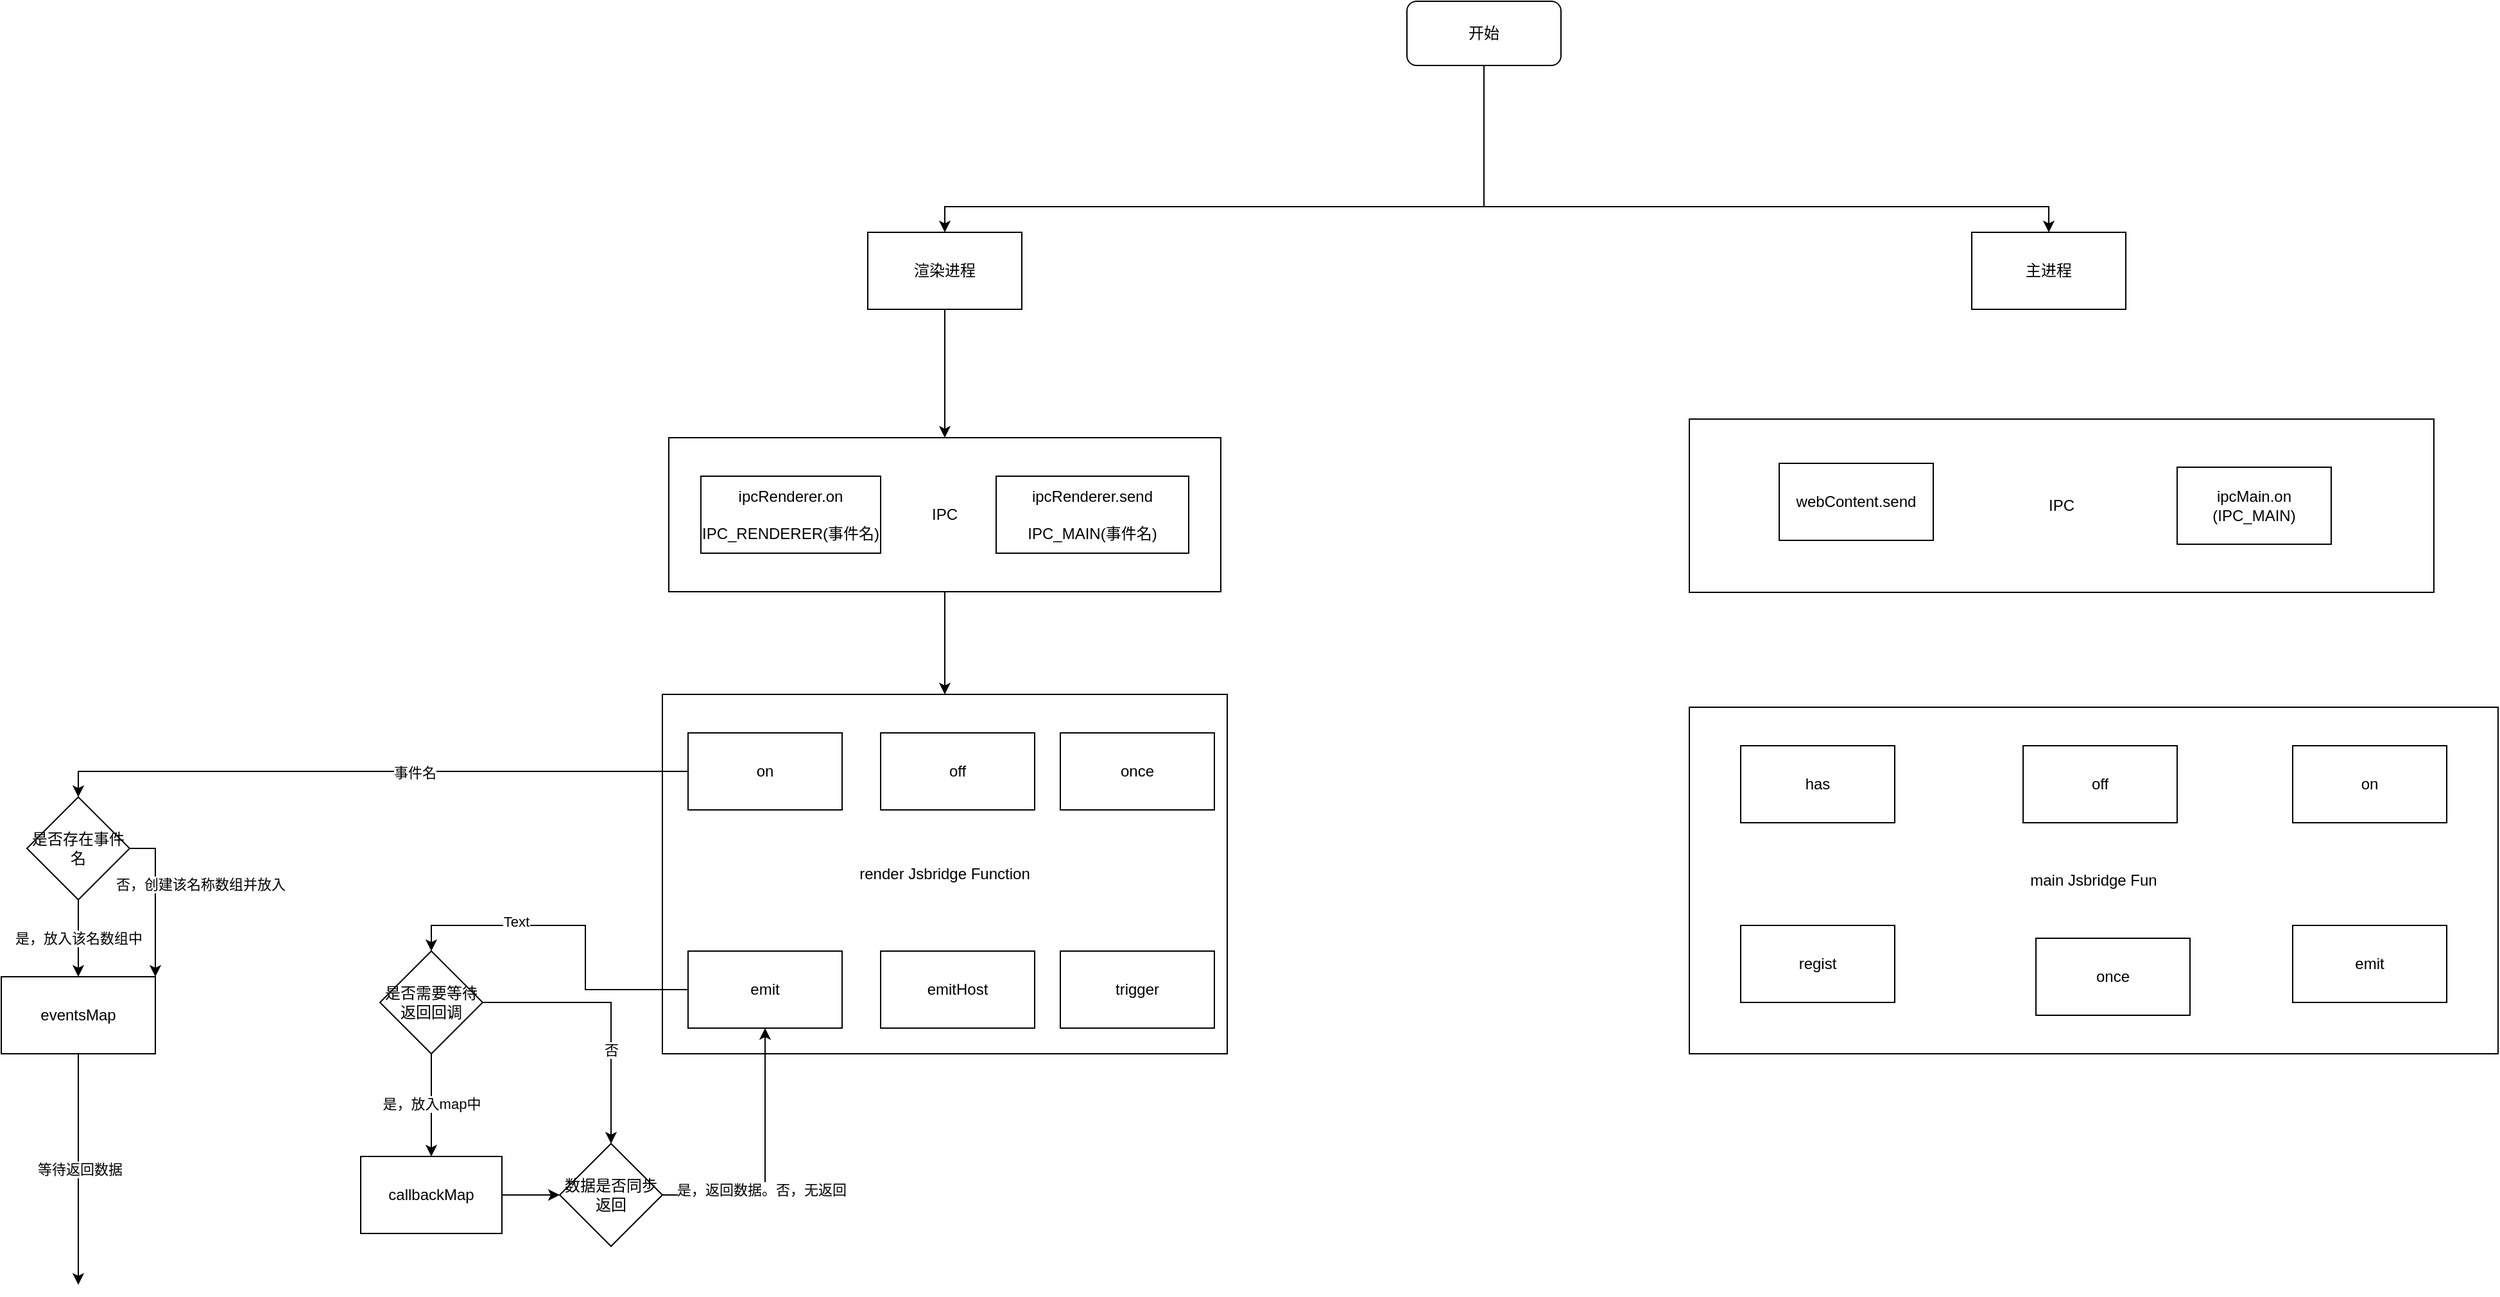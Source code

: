 <mxfile version="14.7.6" type="github">
  <diagram id="C5RBs43oDa-KdzZeNtuy" name="Page-1">
    <mxGraphModel dx="1426" dy="688" grid="1" gridSize="10" guides="1" tooltips="1" connect="1" arrows="1" fold="1" page="1" pageScale="1" pageWidth="3300" pageHeight="4681" math="0" shadow="0">
      <root>
        <mxCell id="WIyWlLk6GJQsqaUBKTNV-0" />
        <mxCell id="WIyWlLk6GJQsqaUBKTNV-1" parent="WIyWlLk6GJQsqaUBKTNV-0" />
        <mxCell id="ucTF686ake_OsxjGIKMh-3" style="edgeStyle=orthogonalEdgeStyle;rounded=0;orthogonalLoop=1;jettySize=auto;html=1;" parent="WIyWlLk6GJQsqaUBKTNV-1" source="WIyWlLk6GJQsqaUBKTNV-3" target="ucTF686ake_OsxjGIKMh-1" edge="1">
          <mxGeometry relative="1" as="geometry">
            <Array as="points">
              <mxPoint x="1520" y="440" />
              <mxPoint x="1100" y="440" />
            </Array>
          </mxGeometry>
        </mxCell>
        <mxCell id="ucTF686ake_OsxjGIKMh-4" style="edgeStyle=orthogonalEdgeStyle;rounded=0;orthogonalLoop=1;jettySize=auto;html=1;entryX=0.5;entryY=0;entryDx=0;entryDy=0;" parent="WIyWlLk6GJQsqaUBKTNV-1" source="WIyWlLk6GJQsqaUBKTNV-3" target="ucTF686ake_OsxjGIKMh-2" edge="1">
          <mxGeometry relative="1" as="geometry">
            <Array as="points">
              <mxPoint x="1520" y="440" />
              <mxPoint x="1960" y="440" />
            </Array>
          </mxGeometry>
        </mxCell>
        <mxCell id="WIyWlLk6GJQsqaUBKTNV-3" value="开始" style="rounded=1;whiteSpace=wrap;html=1;fontSize=12;glass=0;strokeWidth=1;shadow=0;" parent="WIyWlLk6GJQsqaUBKTNV-1" vertex="1">
          <mxGeometry x="1460" y="280" width="120" height="50" as="geometry" />
        </mxCell>
        <mxCell id="ucTF686ake_OsxjGIKMh-32" style="edgeStyle=orthogonalEdgeStyle;rounded=0;orthogonalLoop=1;jettySize=auto;html=1;entryX=0.5;entryY=0;entryDx=0;entryDy=0;" parent="WIyWlLk6GJQsqaUBKTNV-1" source="ucTF686ake_OsxjGIKMh-1" target="ucTF686ake_OsxjGIKMh-28" edge="1">
          <mxGeometry relative="1" as="geometry" />
        </mxCell>
        <mxCell id="ucTF686ake_OsxjGIKMh-1" value="渲染进程" style="rounded=0;whiteSpace=wrap;html=1;" parent="WIyWlLk6GJQsqaUBKTNV-1" vertex="1">
          <mxGeometry x="1040" y="460" width="120" height="60" as="geometry" />
        </mxCell>
        <mxCell id="ucTF686ake_OsxjGIKMh-2" value="主进程" style="rounded=0;whiteSpace=wrap;html=1;" parent="WIyWlLk6GJQsqaUBKTNV-1" vertex="1">
          <mxGeometry x="1900" y="460" width="120" height="60" as="geometry" />
        </mxCell>
        <mxCell id="ucTF686ake_OsxjGIKMh-5" value="render Jsbridge Function" style="rounded=0;whiteSpace=wrap;html=1;" parent="WIyWlLk6GJQsqaUBKTNV-1" vertex="1">
          <mxGeometry x="880" y="820" width="440" height="280" as="geometry" />
        </mxCell>
        <mxCell id="7fWlRQTzWlkjRt9-waxi-5" style="edgeStyle=orthogonalEdgeStyle;rounded=0;orthogonalLoop=1;jettySize=auto;html=1;entryX=0.5;entryY=0;entryDx=0;entryDy=0;" edge="1" parent="WIyWlLk6GJQsqaUBKTNV-1" source="ucTF686ake_OsxjGIKMh-6" target="7fWlRQTzWlkjRt9-waxi-2">
          <mxGeometry relative="1" as="geometry" />
        </mxCell>
        <mxCell id="7fWlRQTzWlkjRt9-waxi-19" value="事件名" style="edgeLabel;html=1;align=center;verticalAlign=middle;resizable=0;points=[];" vertex="1" connectable="0" parent="7fWlRQTzWlkjRt9-waxi-5">
          <mxGeometry x="-0.139" y="1" relative="1" as="geometry">
            <mxPoint as="offset" />
          </mxGeometry>
        </mxCell>
        <mxCell id="ucTF686ake_OsxjGIKMh-6" value="on" style="rounded=0;whiteSpace=wrap;html=1;" parent="WIyWlLk6GJQsqaUBKTNV-1" vertex="1">
          <mxGeometry x="900" y="850" width="120" height="60" as="geometry" />
        </mxCell>
        <mxCell id="ucTF686ake_OsxjGIKMh-8" value="off" style="rounded=0;whiteSpace=wrap;html=1;" parent="WIyWlLk6GJQsqaUBKTNV-1" vertex="1">
          <mxGeometry x="1050" y="850" width="120" height="60" as="geometry" />
        </mxCell>
        <mxCell id="ucTF686ake_OsxjGIKMh-9" value="once" style="rounded=0;whiteSpace=wrap;html=1;" parent="WIyWlLk6GJQsqaUBKTNV-1" vertex="1">
          <mxGeometry x="1190" y="850" width="120" height="60" as="geometry" />
        </mxCell>
        <mxCell id="7fWlRQTzWlkjRt9-waxi-22" style="edgeStyle=orthogonalEdgeStyle;rounded=0;orthogonalLoop=1;jettySize=auto;html=1;entryX=0.5;entryY=0;entryDx=0;entryDy=0;" edge="1" parent="WIyWlLk6GJQsqaUBKTNV-1" source="ucTF686ake_OsxjGIKMh-11" target="7fWlRQTzWlkjRt9-waxi-1">
          <mxGeometry relative="1" as="geometry" />
        </mxCell>
        <mxCell id="7fWlRQTzWlkjRt9-waxi-23" value="Text" style="edgeLabel;html=1;align=center;verticalAlign=middle;resizable=0;points=[];" vertex="1" connectable="0" parent="7fWlRQTzWlkjRt9-waxi-22">
          <mxGeometry x="0.364" y="-3" relative="1" as="geometry">
            <mxPoint as="offset" />
          </mxGeometry>
        </mxCell>
        <mxCell id="ucTF686ake_OsxjGIKMh-11" value="emit" style="rounded=0;whiteSpace=wrap;html=1;" parent="WIyWlLk6GJQsqaUBKTNV-1" vertex="1">
          <mxGeometry x="900" y="1020" width="120" height="60" as="geometry" />
        </mxCell>
        <mxCell id="ucTF686ake_OsxjGIKMh-12" value="emitHost" style="rounded=0;whiteSpace=wrap;html=1;" parent="WIyWlLk6GJQsqaUBKTNV-1" vertex="1">
          <mxGeometry x="1050" y="1020" width="120" height="60" as="geometry" />
        </mxCell>
        <mxCell id="ucTF686ake_OsxjGIKMh-13" value="trigger" style="rounded=0;whiteSpace=wrap;html=1;" parent="WIyWlLk6GJQsqaUBKTNV-1" vertex="1">
          <mxGeometry x="1190" y="1020" width="120" height="60" as="geometry" />
        </mxCell>
        <mxCell id="ucTF686ake_OsxjGIKMh-14" value="&lt;span&gt;main Jsbridge Fun&lt;/span&gt;" style="rounded=0;whiteSpace=wrap;html=1;" parent="WIyWlLk6GJQsqaUBKTNV-1" vertex="1">
          <mxGeometry x="1680" y="830" width="630" height="270" as="geometry" />
        </mxCell>
        <mxCell id="ucTF686ake_OsxjGIKMh-16" value="off" style="rounded=0;whiteSpace=wrap;html=1;" parent="WIyWlLk6GJQsqaUBKTNV-1" vertex="1">
          <mxGeometry x="1940" y="860" width="120" height="60" as="geometry" />
        </mxCell>
        <mxCell id="ucTF686ake_OsxjGIKMh-17" value="on" style="rounded=0;whiteSpace=wrap;html=1;" parent="WIyWlLk6GJQsqaUBKTNV-1" vertex="1">
          <mxGeometry x="2150" y="860" width="120" height="60" as="geometry" />
        </mxCell>
        <mxCell id="ucTF686ake_OsxjGIKMh-20" value="has" style="rounded=0;whiteSpace=wrap;html=1;" parent="WIyWlLk6GJQsqaUBKTNV-1" vertex="1">
          <mxGeometry x="1720" y="860" width="120" height="60" as="geometry" />
        </mxCell>
        <mxCell id="ucTF686ake_OsxjGIKMh-23" value="regist" style="rounded=0;whiteSpace=wrap;html=1;" parent="WIyWlLk6GJQsqaUBKTNV-1" vertex="1">
          <mxGeometry x="1720" y="1000" width="120" height="60" as="geometry" />
        </mxCell>
        <mxCell id="ucTF686ake_OsxjGIKMh-24" value="emit" style="rounded=0;whiteSpace=wrap;html=1;" parent="WIyWlLk6GJQsqaUBKTNV-1" vertex="1">
          <mxGeometry x="2150" y="1000" width="120" height="60" as="geometry" />
        </mxCell>
        <mxCell id="ucTF686ake_OsxjGIKMh-25" value="once" style="rounded=0;whiteSpace=wrap;html=1;" parent="WIyWlLk6GJQsqaUBKTNV-1" vertex="1">
          <mxGeometry x="1950" y="1010" width="120" height="60" as="geometry" />
        </mxCell>
        <mxCell id="ucTF686ake_OsxjGIKMh-33" style="edgeStyle=orthogonalEdgeStyle;rounded=0;orthogonalLoop=1;jettySize=auto;html=1;entryX=0.5;entryY=0;entryDx=0;entryDy=0;" parent="WIyWlLk6GJQsqaUBKTNV-1" source="ucTF686ake_OsxjGIKMh-28" target="ucTF686ake_OsxjGIKMh-5" edge="1">
          <mxGeometry relative="1" as="geometry" />
        </mxCell>
        <mxCell id="ucTF686ake_OsxjGIKMh-28" value="IPC" style="rounded=0;whiteSpace=wrap;html=1;" parent="WIyWlLk6GJQsqaUBKTNV-1" vertex="1">
          <mxGeometry x="885" y="620" width="430" height="120" as="geometry" />
        </mxCell>
        <mxCell id="ucTF686ake_OsxjGIKMh-29" value="ipcRenderer.on&lt;br&gt;&lt;br&gt;IPC_RENDERER(事件名)" style="rounded=0;whiteSpace=wrap;html=1;" parent="WIyWlLk6GJQsqaUBKTNV-1" vertex="1">
          <mxGeometry x="910" y="650" width="140" height="60" as="geometry" />
        </mxCell>
        <mxCell id="ucTF686ake_OsxjGIKMh-30" value="&lt;span&gt;ipcRenderer.send&lt;br&gt;&lt;br&gt;IPC_MAIN(事件名)&lt;br&gt;&lt;/span&gt;" style="rounded=0;whiteSpace=wrap;html=1;" parent="WIyWlLk6GJQsqaUBKTNV-1" vertex="1">
          <mxGeometry x="1140" y="650" width="150" height="60" as="geometry" />
        </mxCell>
        <mxCell id="7fWlRQTzWlkjRt9-waxi-13" value="" style="edgeStyle=orthogonalEdgeStyle;rounded=0;orthogonalLoop=1;jettySize=auto;html=1;entryX=0.5;entryY=0;entryDx=0;entryDy=0;" edge="1" parent="WIyWlLk6GJQsqaUBKTNV-1" source="7fWlRQTzWlkjRt9-waxi-1" target="7fWlRQTzWlkjRt9-waxi-10">
          <mxGeometry relative="1" as="geometry" />
        </mxCell>
        <mxCell id="7fWlRQTzWlkjRt9-waxi-27" value="是，放入map中" style="edgeLabel;html=1;align=center;verticalAlign=middle;resizable=0;points=[];" vertex="1" connectable="0" parent="7fWlRQTzWlkjRt9-waxi-13">
          <mxGeometry x="-0.029" y="-1" relative="1" as="geometry">
            <mxPoint x="1" as="offset" />
          </mxGeometry>
        </mxCell>
        <mxCell id="7fWlRQTzWlkjRt9-waxi-35" style="edgeStyle=orthogonalEdgeStyle;rounded=0;orthogonalLoop=1;jettySize=auto;html=1;entryX=0.5;entryY=0;entryDx=0;entryDy=0;" edge="1" parent="WIyWlLk6GJQsqaUBKTNV-1" source="7fWlRQTzWlkjRt9-waxi-1" target="7fWlRQTzWlkjRt9-waxi-30">
          <mxGeometry relative="1" as="geometry" />
        </mxCell>
        <mxCell id="7fWlRQTzWlkjRt9-waxi-37" value="否" style="edgeLabel;html=1;align=center;verticalAlign=middle;resizable=0;points=[];" vertex="1" connectable="0" parent="7fWlRQTzWlkjRt9-waxi-35">
          <mxGeometry x="0.305" relative="1" as="geometry">
            <mxPoint as="offset" />
          </mxGeometry>
        </mxCell>
        <mxCell id="7fWlRQTzWlkjRt9-waxi-1" value="&lt;span&gt;是否需要等待返回回调&lt;/span&gt;" style="rhombus;whiteSpace=wrap;html=1;" vertex="1" parent="WIyWlLk6GJQsqaUBKTNV-1">
          <mxGeometry x="660" y="1020" width="80" height="80" as="geometry" />
        </mxCell>
        <mxCell id="7fWlRQTzWlkjRt9-waxi-8" value="是，放入该名数组中" style="edgeStyle=orthogonalEdgeStyle;rounded=0;orthogonalLoop=1;jettySize=auto;html=1;entryX=0.5;entryY=0;entryDx=0;entryDy=0;" edge="1" parent="WIyWlLk6GJQsqaUBKTNV-1" source="7fWlRQTzWlkjRt9-waxi-2" target="7fWlRQTzWlkjRt9-waxi-7">
          <mxGeometry relative="1" as="geometry" />
        </mxCell>
        <mxCell id="7fWlRQTzWlkjRt9-waxi-14" style="edgeStyle=orthogonalEdgeStyle;rounded=0;orthogonalLoop=1;jettySize=auto;html=1;entryX=1;entryY=0;entryDx=0;entryDy=0;" edge="1" parent="WIyWlLk6GJQsqaUBKTNV-1" source="7fWlRQTzWlkjRt9-waxi-2" target="7fWlRQTzWlkjRt9-waxi-7">
          <mxGeometry relative="1" as="geometry">
            <Array as="points">
              <mxPoint x="485" y="940" />
            </Array>
          </mxGeometry>
        </mxCell>
        <mxCell id="7fWlRQTzWlkjRt9-waxi-26" value="否，创建该名称数组并放入" style="edgeLabel;html=1;align=center;verticalAlign=middle;resizable=0;points=[];" vertex="1" connectable="0" parent="7fWlRQTzWlkjRt9-waxi-14">
          <mxGeometry x="-0.2" y="-4" relative="1" as="geometry">
            <mxPoint x="39" as="offset" />
          </mxGeometry>
        </mxCell>
        <mxCell id="7fWlRQTzWlkjRt9-waxi-2" value="是否存在事件名" style="rhombus;whiteSpace=wrap;html=1;" vertex="1" parent="WIyWlLk6GJQsqaUBKTNV-1">
          <mxGeometry x="385" y="900" width="80" height="80" as="geometry" />
        </mxCell>
        <mxCell id="7fWlRQTzWlkjRt9-waxi-16" value="等待返回数据" style="edgeStyle=orthogonalEdgeStyle;rounded=0;orthogonalLoop=1;jettySize=auto;html=1;" edge="1" parent="WIyWlLk6GJQsqaUBKTNV-1" source="7fWlRQTzWlkjRt9-waxi-7">
          <mxGeometry relative="1" as="geometry">
            <mxPoint x="425" y="1280" as="targetPoint" />
          </mxGeometry>
        </mxCell>
        <mxCell id="7fWlRQTzWlkjRt9-waxi-7" value="eventsMap" style="rounded=0;whiteSpace=wrap;html=1;" vertex="1" parent="WIyWlLk6GJQsqaUBKTNV-1">
          <mxGeometry x="365" y="1040" width="120" height="60" as="geometry" />
        </mxCell>
        <mxCell id="7fWlRQTzWlkjRt9-waxi-9" style="edgeStyle=orthogonalEdgeStyle;rounded=0;orthogonalLoop=1;jettySize=auto;html=1;exitX=0.5;exitY=1;exitDx=0;exitDy=0;" edge="1" parent="WIyWlLk6GJQsqaUBKTNV-1" source="7fWlRQTzWlkjRt9-waxi-7" target="7fWlRQTzWlkjRt9-waxi-7">
          <mxGeometry relative="1" as="geometry" />
        </mxCell>
        <mxCell id="7fWlRQTzWlkjRt9-waxi-33" style="edgeStyle=orthogonalEdgeStyle;rounded=0;orthogonalLoop=1;jettySize=auto;html=1;entryX=0;entryY=0.5;entryDx=0;entryDy=0;" edge="1" parent="WIyWlLk6GJQsqaUBKTNV-1" source="7fWlRQTzWlkjRt9-waxi-10" target="7fWlRQTzWlkjRt9-waxi-30">
          <mxGeometry relative="1" as="geometry" />
        </mxCell>
        <mxCell id="7fWlRQTzWlkjRt9-waxi-10" value="callbackMap" style="rounded=0;whiteSpace=wrap;html=1;" vertex="1" parent="WIyWlLk6GJQsqaUBKTNV-1">
          <mxGeometry x="645" y="1180" width="110" height="60" as="geometry" />
        </mxCell>
        <mxCell id="7fWlRQTzWlkjRt9-waxi-31" style="edgeStyle=orthogonalEdgeStyle;rounded=0;orthogonalLoop=1;jettySize=auto;html=1;" edge="1" parent="WIyWlLk6GJQsqaUBKTNV-1" source="7fWlRQTzWlkjRt9-waxi-30" target="ucTF686ake_OsxjGIKMh-11">
          <mxGeometry relative="1" as="geometry" />
        </mxCell>
        <mxCell id="7fWlRQTzWlkjRt9-waxi-32" value="是，返回数据。否，无返回" style="edgeLabel;html=1;align=center;verticalAlign=middle;resizable=0;points=[];" vertex="1" connectable="0" parent="7fWlRQTzWlkjRt9-waxi-31">
          <mxGeometry x="-0.2" y="3" relative="1" as="geometry">
            <mxPoint as="offset" />
          </mxGeometry>
        </mxCell>
        <mxCell id="7fWlRQTzWlkjRt9-waxi-30" value="数据是否同步返回" style="rhombus;whiteSpace=wrap;html=1;" vertex="1" parent="WIyWlLk6GJQsqaUBKTNV-1">
          <mxGeometry x="800" y="1170" width="80" height="80" as="geometry" />
        </mxCell>
        <mxCell id="7fWlRQTzWlkjRt9-waxi-38" value="IPC" style="rounded=0;whiteSpace=wrap;html=1;" vertex="1" parent="WIyWlLk6GJQsqaUBKTNV-1">
          <mxGeometry x="1680" y="605.5" width="580" height="135" as="geometry" />
        </mxCell>
        <mxCell id="7fWlRQTzWlkjRt9-waxi-39" value="webContent.send" style="rounded=0;whiteSpace=wrap;html=1;" vertex="1" parent="WIyWlLk6GJQsqaUBKTNV-1">
          <mxGeometry x="1750" y="640" width="120" height="60" as="geometry" />
        </mxCell>
        <mxCell id="7fWlRQTzWlkjRt9-waxi-40" value="ipcMain.on&lt;br&gt;(IPC_MAIN)" style="rounded=0;whiteSpace=wrap;html=1;" vertex="1" parent="WIyWlLk6GJQsqaUBKTNV-1">
          <mxGeometry x="2060" y="643" width="120" height="60" as="geometry" />
        </mxCell>
      </root>
    </mxGraphModel>
  </diagram>
</mxfile>
